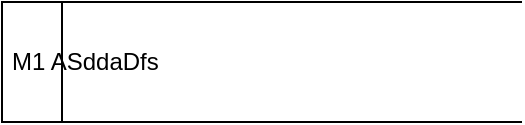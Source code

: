 <mxfile version="16.6.6" type="github">
  <diagram id="Nc6HOZnCetLLk8kOefqM" name="Page-1">
    <mxGraphModel dx="1381" dy="764" grid="1" gridSize="10" guides="1" tooltips="1" connect="1" arrows="1" fold="1" page="1" pageScale="1" pageWidth="850" pageHeight="1100" math="0" shadow="0">
      <root>
        <mxCell id="0" />
        <mxCell id="1" parent="0" />
        <mxCell id="mcvdz3SozYBqf9tQw2Ga-1" value="M1&lt;span style=&quot;white-space: pre&quot;&gt;	&lt;/span&gt;ASddaDfs" style="html=1;dashed=0;whitespace=wrap;shape=mxgraph.dfd.dataStoreID;align=left;spacingLeft=3;points=[[0,0],[0.5,0],[1,0],[0,0.5],[1,0.5],[0,1],[0.5,1],[1,1]];" vertex="1" parent="1">
          <mxGeometry x="180" y="250" width="260" height="60" as="geometry" />
        </mxCell>
      </root>
    </mxGraphModel>
  </diagram>
</mxfile>

